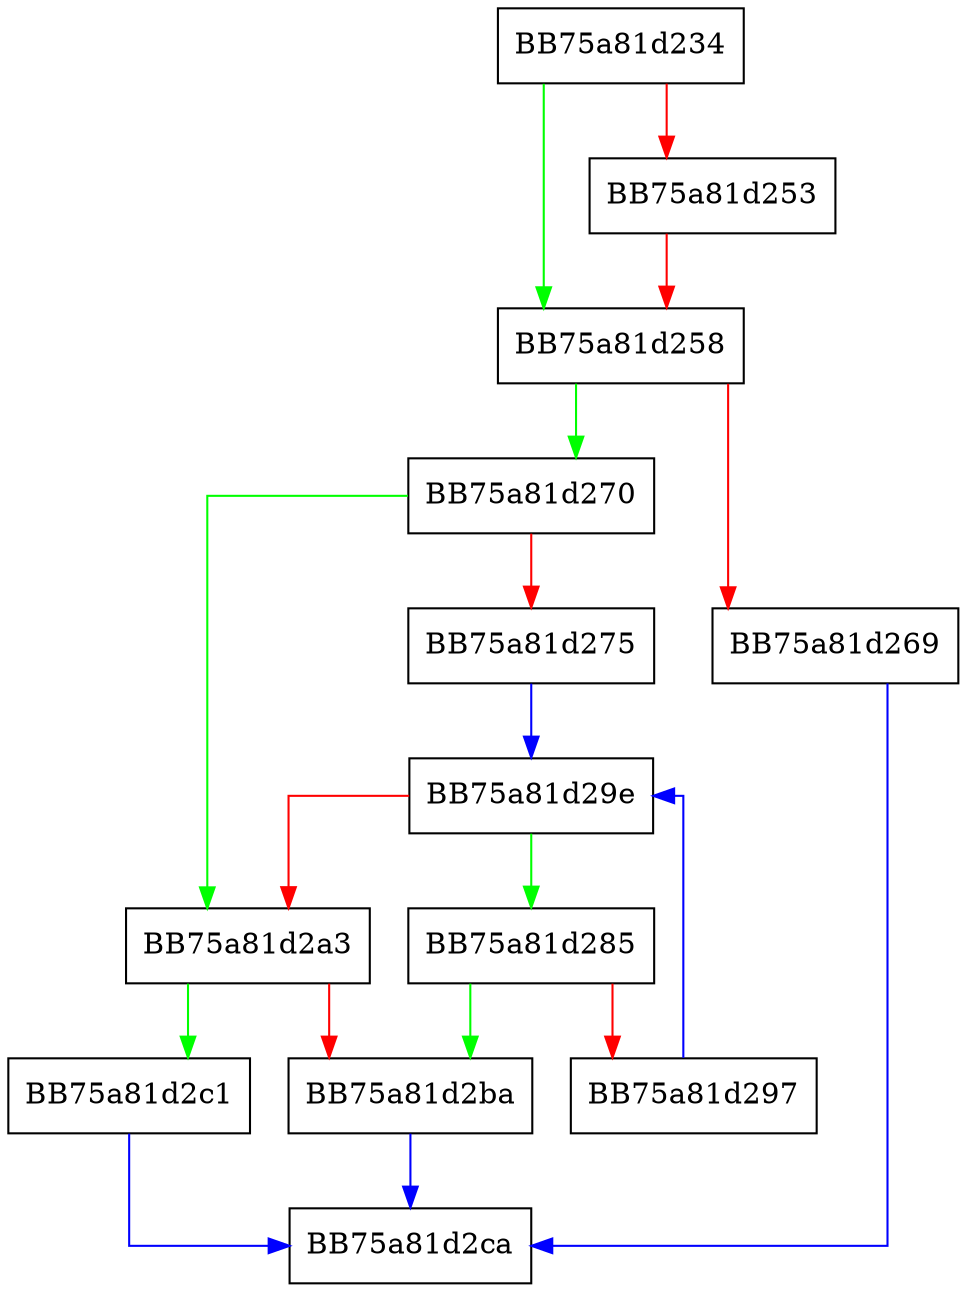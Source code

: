 digraph GetContext {
  node [shape="box"];
  graph [splines=ortho];
  BB75a81d234 -> BB75a81d258 [color="green"];
  BB75a81d234 -> BB75a81d253 [color="red"];
  BB75a81d253 -> BB75a81d258 [color="red"];
  BB75a81d258 -> BB75a81d270 [color="green"];
  BB75a81d258 -> BB75a81d269 [color="red"];
  BB75a81d269 -> BB75a81d2ca [color="blue"];
  BB75a81d270 -> BB75a81d2a3 [color="green"];
  BB75a81d270 -> BB75a81d275 [color="red"];
  BB75a81d275 -> BB75a81d29e [color="blue"];
  BB75a81d285 -> BB75a81d2ba [color="green"];
  BB75a81d285 -> BB75a81d297 [color="red"];
  BB75a81d297 -> BB75a81d29e [color="blue"];
  BB75a81d29e -> BB75a81d285 [color="green"];
  BB75a81d29e -> BB75a81d2a3 [color="red"];
  BB75a81d2a3 -> BB75a81d2c1 [color="green"];
  BB75a81d2a3 -> BB75a81d2ba [color="red"];
  BB75a81d2ba -> BB75a81d2ca [color="blue"];
  BB75a81d2c1 -> BB75a81d2ca [color="blue"];
}